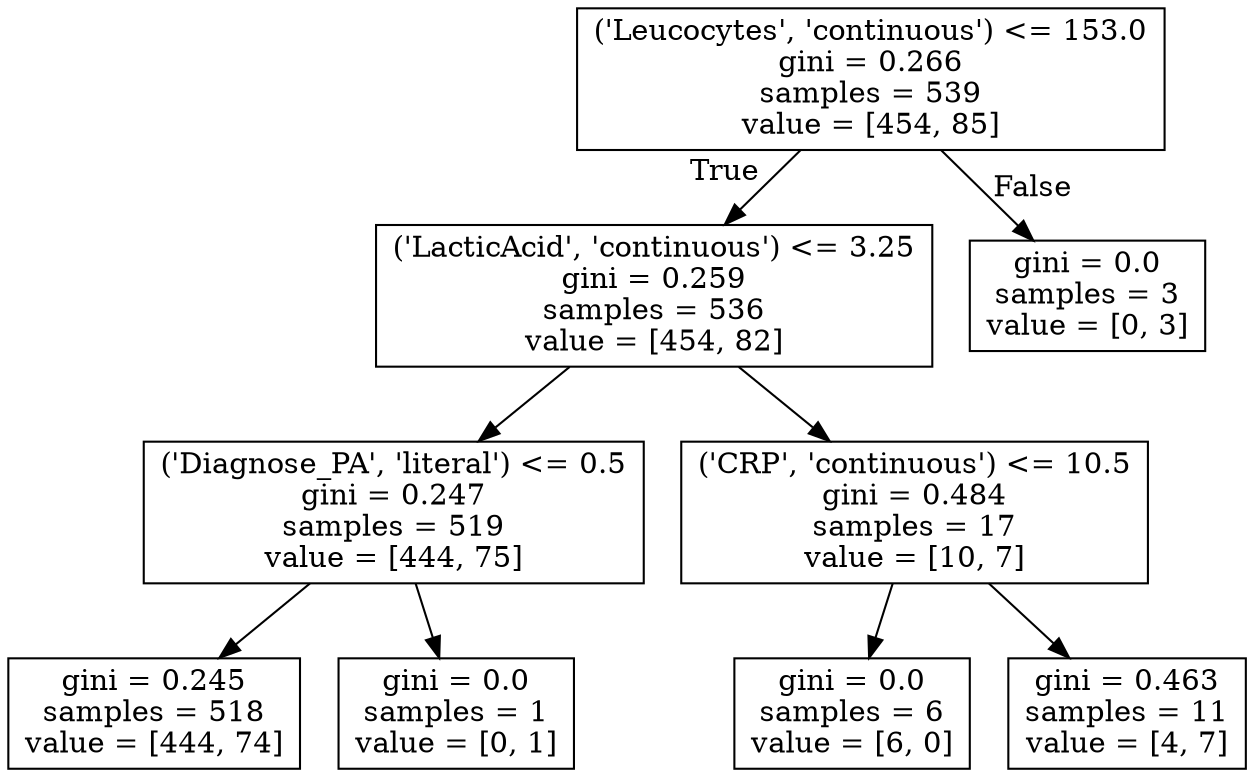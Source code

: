 digraph Tree {
node [shape=box] ;
0 [label="('Leucocytes', 'continuous') <= 153.0\ngini = 0.266\nsamples = 539\nvalue = [454, 85]"] ;
1 [label="('LacticAcid', 'continuous') <= 3.25\ngini = 0.259\nsamples = 536\nvalue = [454, 82]"] ;
0 -> 1 [labeldistance=2.5, labelangle=45, headlabel="True"] ;
2 [label="('Diagnose_PA', 'literal') <= 0.5\ngini = 0.247\nsamples = 519\nvalue = [444, 75]"] ;
1 -> 2 ;
3 [label="gini = 0.245\nsamples = 518\nvalue = [444, 74]"] ;
2 -> 3 ;
4 [label="gini = 0.0\nsamples = 1\nvalue = [0, 1]"] ;
2 -> 4 ;
5 [label="('CRP', 'continuous') <= 10.5\ngini = 0.484\nsamples = 17\nvalue = [10, 7]"] ;
1 -> 5 ;
6 [label="gini = 0.0\nsamples = 6\nvalue = [6, 0]"] ;
5 -> 6 ;
7 [label="gini = 0.463\nsamples = 11\nvalue = [4, 7]"] ;
5 -> 7 ;
8 [label="gini = 0.0\nsamples = 3\nvalue = [0, 3]"] ;
0 -> 8 [labeldistance=2.5, labelangle=-45, headlabel="False"] ;
}